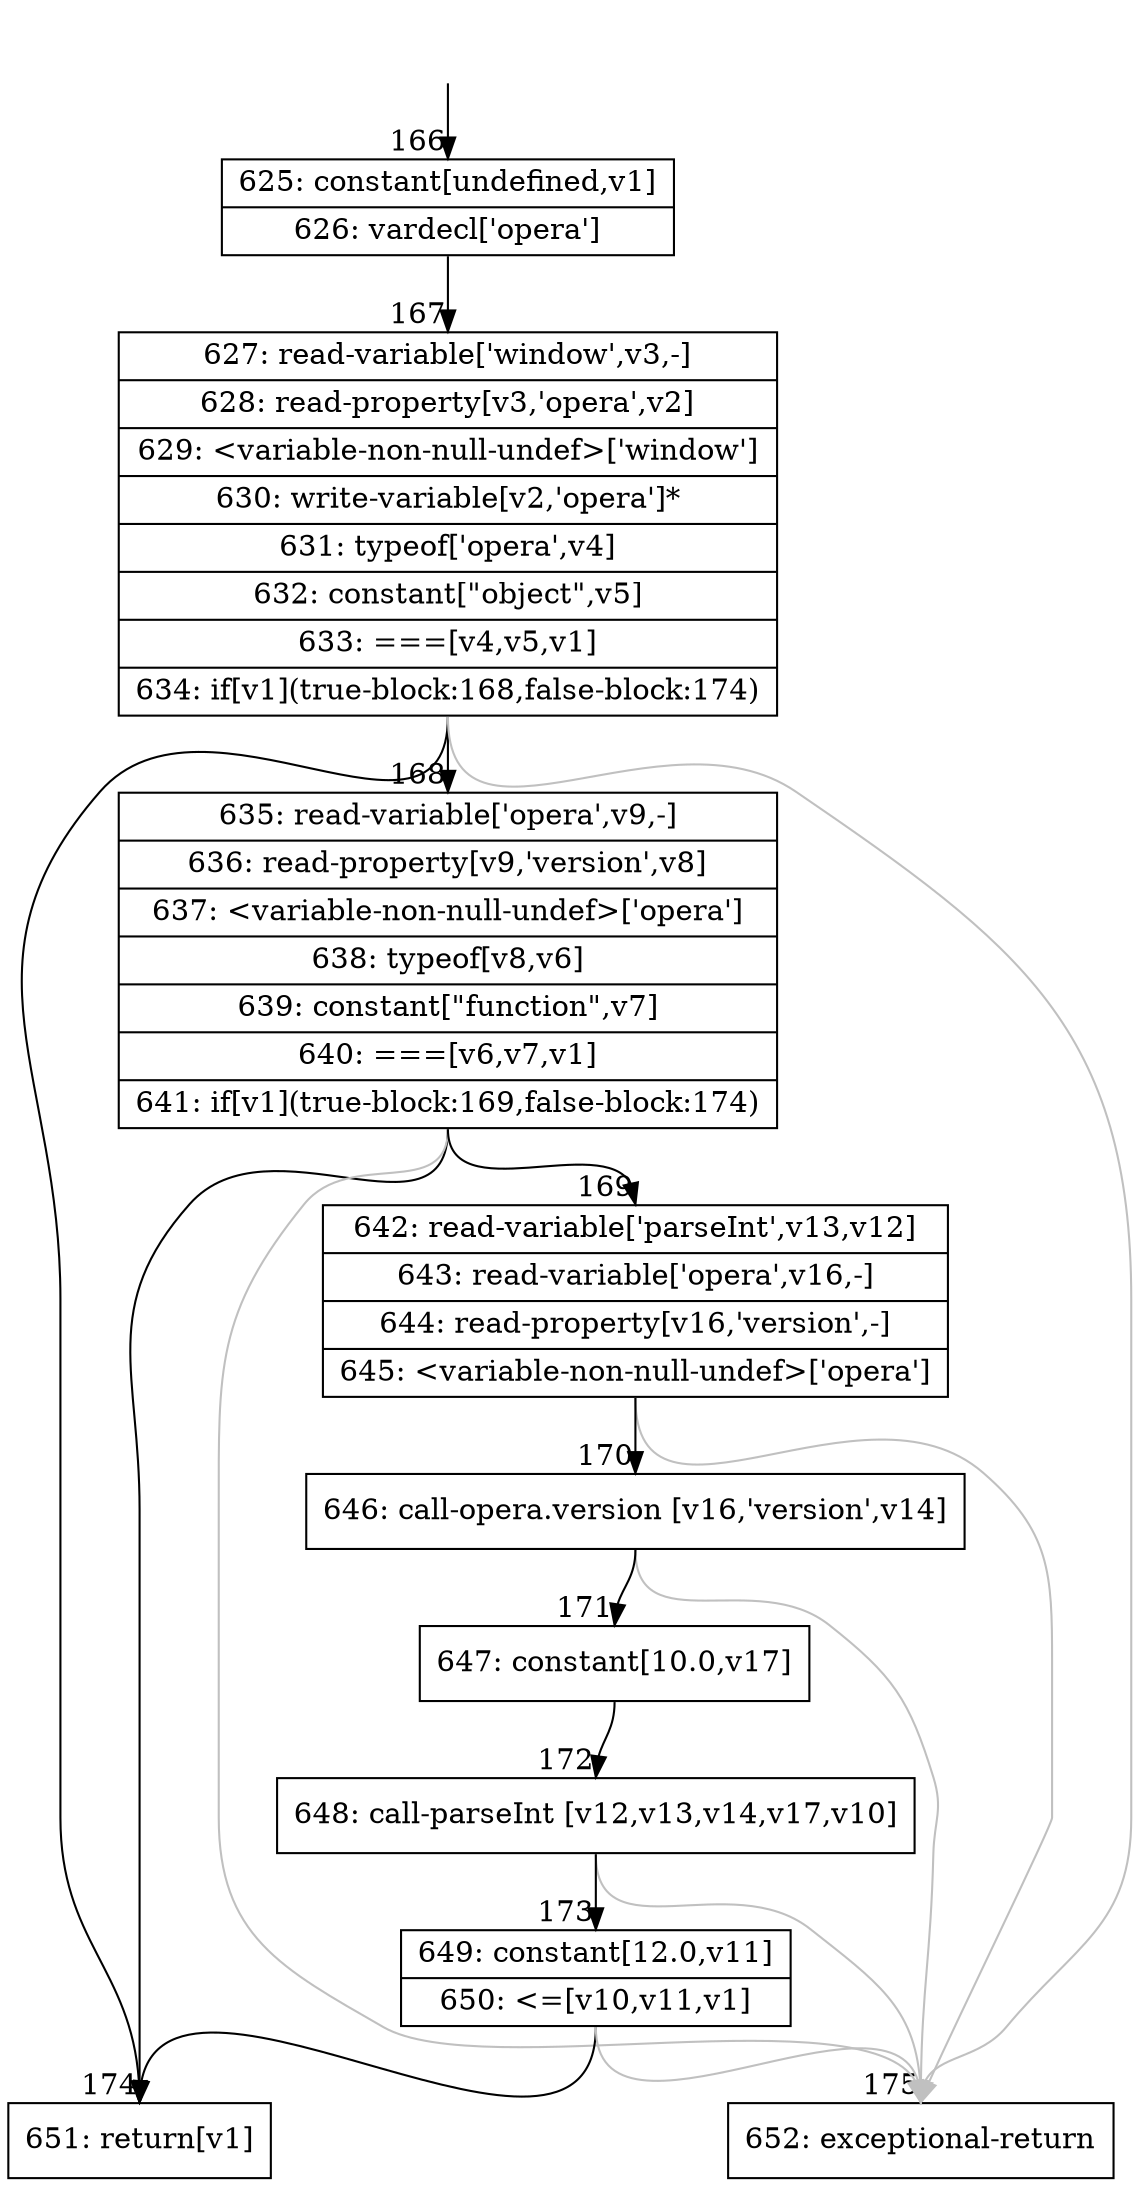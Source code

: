 digraph {
rankdir="TD"
BB_entry12[shape=none,label=""];
BB_entry12 -> BB166 [tailport=s, headport=n, headlabel="    166"]
BB166 [shape=record label="{625: constant[undefined,v1]|626: vardecl['opera']}" ] 
BB166 -> BB167 [tailport=s, headport=n, headlabel="      167"]
BB167 [shape=record label="{627: read-variable['window',v3,-]|628: read-property[v3,'opera',v2]|629: \<variable-non-null-undef\>['window']|630: write-variable[v2,'opera']*|631: typeof['opera',v4]|632: constant[\"object\",v5]|633: ===[v4,v5,v1]|634: if[v1](true-block:168,false-block:174)}" ] 
BB167 -> BB174 [tailport=s, headport=n, headlabel="      174"]
BB167 -> BB168 [tailport=s, headport=n, headlabel="      168"]
BB167 -> BB175 [tailport=s, headport=n, color=gray, headlabel="      175"]
BB168 [shape=record label="{635: read-variable['opera',v9,-]|636: read-property[v9,'version',v8]|637: \<variable-non-null-undef\>['opera']|638: typeof[v8,v6]|639: constant[\"function\",v7]|640: ===[v6,v7,v1]|641: if[v1](true-block:169,false-block:174)}" ] 
BB168 -> BB174 [tailport=s, headport=n]
BB168 -> BB169 [tailport=s, headport=n, headlabel="      169"]
BB168 -> BB175 [tailport=s, headport=n, color=gray]
BB169 [shape=record label="{642: read-variable['parseInt',v13,v12]|643: read-variable['opera',v16,-]|644: read-property[v16,'version',-]|645: \<variable-non-null-undef\>['opera']}" ] 
BB169 -> BB170 [tailport=s, headport=n, headlabel="      170"]
BB169 -> BB175 [tailport=s, headport=n, color=gray]
BB170 [shape=record label="{646: call-opera.version [v16,'version',v14]}" ] 
BB170 -> BB171 [tailport=s, headport=n, headlabel="      171"]
BB170 -> BB175 [tailport=s, headport=n, color=gray]
BB171 [shape=record label="{647: constant[10.0,v17]}" ] 
BB171 -> BB172 [tailport=s, headport=n, headlabel="      172"]
BB172 [shape=record label="{648: call-parseInt [v12,v13,v14,v17,v10]}" ] 
BB172 -> BB173 [tailport=s, headport=n, headlabel="      173"]
BB172 -> BB175 [tailport=s, headport=n, color=gray]
BB173 [shape=record label="{649: constant[12.0,v11]|650: \<=[v10,v11,v1]}" ] 
BB173 -> BB174 [tailport=s, headport=n]
BB173 -> BB175 [tailport=s, headport=n, color=gray]
BB174 [shape=record label="{651: return[v1]}" ] 
BB175 [shape=record label="{652: exceptional-return}" ] 
//#$~ 247
}
